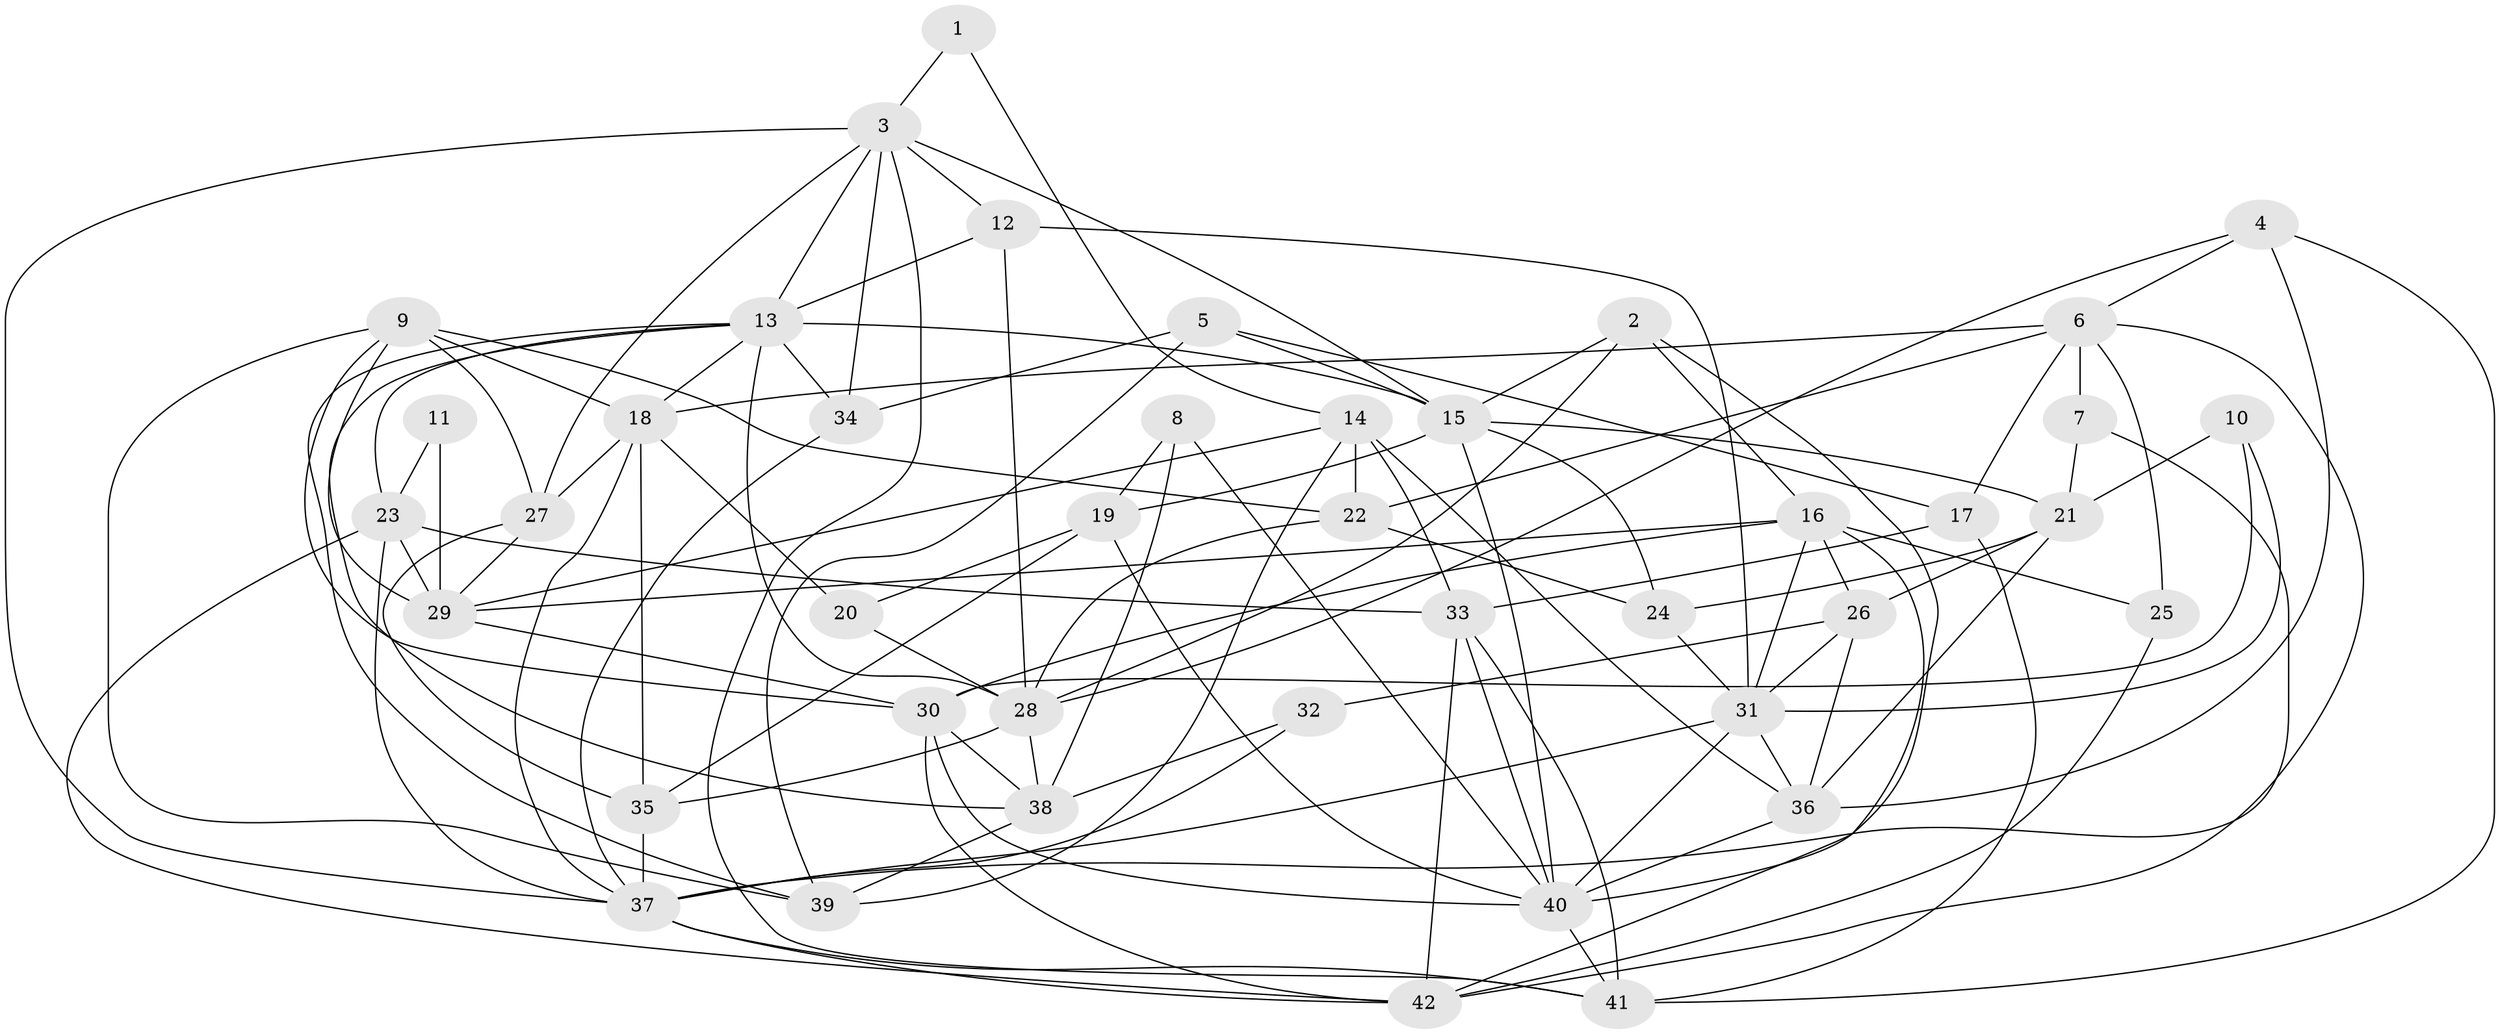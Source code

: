 // original degree distribution, {5: 0.12048192771084337, 4: 0.3253012048192771, 2: 0.1566265060240964, 8: 0.024096385542168676, 6: 0.08433734939759036, 9: 0.012048192771084338, 7: 0.03614457831325301, 3: 0.24096385542168675}
// Generated by graph-tools (version 1.1) at 2025/50/03/09/25 03:50:05]
// undirected, 42 vertices, 115 edges
graph export_dot {
graph [start="1"]
  node [color=gray90,style=filled];
  1;
  2;
  3;
  4;
  5;
  6;
  7;
  8;
  9;
  10;
  11;
  12;
  13;
  14;
  15;
  16;
  17;
  18;
  19;
  20;
  21;
  22;
  23;
  24;
  25;
  26;
  27;
  28;
  29;
  30;
  31;
  32;
  33;
  34;
  35;
  36;
  37;
  38;
  39;
  40;
  41;
  42;
  1 -- 3 [weight=1.0];
  1 -- 14 [weight=1.0];
  2 -- 15 [weight=1.0];
  2 -- 16 [weight=1.0];
  2 -- 28 [weight=1.0];
  2 -- 40 [weight=1.0];
  3 -- 12 [weight=1.0];
  3 -- 13 [weight=1.0];
  3 -- 15 [weight=1.0];
  3 -- 27 [weight=1.0];
  3 -- 34 [weight=1.0];
  3 -- 37 [weight=1.0];
  3 -- 41 [weight=1.0];
  4 -- 6 [weight=1.0];
  4 -- 28 [weight=1.0];
  4 -- 36 [weight=1.0];
  4 -- 41 [weight=1.0];
  5 -- 15 [weight=1.0];
  5 -- 17 [weight=1.0];
  5 -- 34 [weight=1.0];
  5 -- 39 [weight=1.0];
  6 -- 7 [weight=1.0];
  6 -- 17 [weight=1.0];
  6 -- 18 [weight=1.0];
  6 -- 22 [weight=1.0];
  6 -- 25 [weight=1.0];
  6 -- 42 [weight=1.0];
  7 -- 21 [weight=1.0];
  7 -- 37 [weight=1.0];
  8 -- 19 [weight=1.0];
  8 -- 38 [weight=1.0];
  8 -- 40 [weight=1.0];
  9 -- 18 [weight=1.0];
  9 -- 22 [weight=1.0];
  9 -- 27 [weight=1.0];
  9 -- 29 [weight=1.0];
  9 -- 30 [weight=1.0];
  9 -- 39 [weight=1.0];
  10 -- 21 [weight=1.0];
  10 -- 30 [weight=1.0];
  10 -- 31 [weight=1.0];
  11 -- 23 [weight=1.0];
  11 -- 29 [weight=1.0];
  12 -- 13 [weight=1.0];
  12 -- 28 [weight=1.0];
  12 -- 31 [weight=1.0];
  13 -- 15 [weight=1.0];
  13 -- 18 [weight=1.0];
  13 -- 23 [weight=1.0];
  13 -- 28 [weight=2.0];
  13 -- 34 [weight=1.0];
  13 -- 38 [weight=1.0];
  13 -- 39 [weight=1.0];
  14 -- 22 [weight=1.0];
  14 -- 29 [weight=1.0];
  14 -- 33 [weight=1.0];
  14 -- 36 [weight=2.0];
  14 -- 39 [weight=1.0];
  15 -- 19 [weight=1.0];
  15 -- 21 [weight=1.0];
  15 -- 24 [weight=1.0];
  15 -- 40 [weight=1.0];
  16 -- 25 [weight=1.0];
  16 -- 26 [weight=1.0];
  16 -- 29 [weight=1.0];
  16 -- 30 [weight=1.0];
  16 -- 31 [weight=1.0];
  16 -- 42 [weight=1.0];
  17 -- 33 [weight=2.0];
  17 -- 41 [weight=1.0];
  18 -- 20 [weight=1.0];
  18 -- 27 [weight=1.0];
  18 -- 35 [weight=1.0];
  18 -- 37 [weight=2.0];
  19 -- 20 [weight=1.0];
  19 -- 35 [weight=1.0];
  19 -- 40 [weight=1.0];
  20 -- 28 [weight=1.0];
  21 -- 24 [weight=1.0];
  21 -- 26 [weight=1.0];
  21 -- 36 [weight=1.0];
  22 -- 24 [weight=1.0];
  22 -- 28 [weight=1.0];
  23 -- 29 [weight=1.0];
  23 -- 33 [weight=1.0];
  23 -- 37 [weight=1.0];
  23 -- 42 [weight=1.0];
  24 -- 31 [weight=1.0];
  25 -- 42 [weight=1.0];
  26 -- 31 [weight=1.0];
  26 -- 32 [weight=1.0];
  26 -- 36 [weight=2.0];
  27 -- 29 [weight=1.0];
  27 -- 35 [weight=1.0];
  28 -- 35 [weight=1.0];
  28 -- 38 [weight=1.0];
  29 -- 30 [weight=1.0];
  30 -- 38 [weight=1.0];
  30 -- 40 [weight=1.0];
  30 -- 42 [weight=1.0];
  31 -- 36 [weight=1.0];
  31 -- 37 [weight=1.0];
  31 -- 40 [weight=1.0];
  32 -- 37 [weight=1.0];
  32 -- 38 [weight=1.0];
  33 -- 40 [weight=1.0];
  33 -- 41 [weight=1.0];
  33 -- 42 [weight=1.0];
  34 -- 37 [weight=1.0];
  35 -- 37 [weight=2.0];
  36 -- 40 [weight=1.0];
  37 -- 41 [weight=1.0];
  37 -- 42 [weight=1.0];
  38 -- 39 [weight=1.0];
  40 -- 41 [weight=1.0];
}
